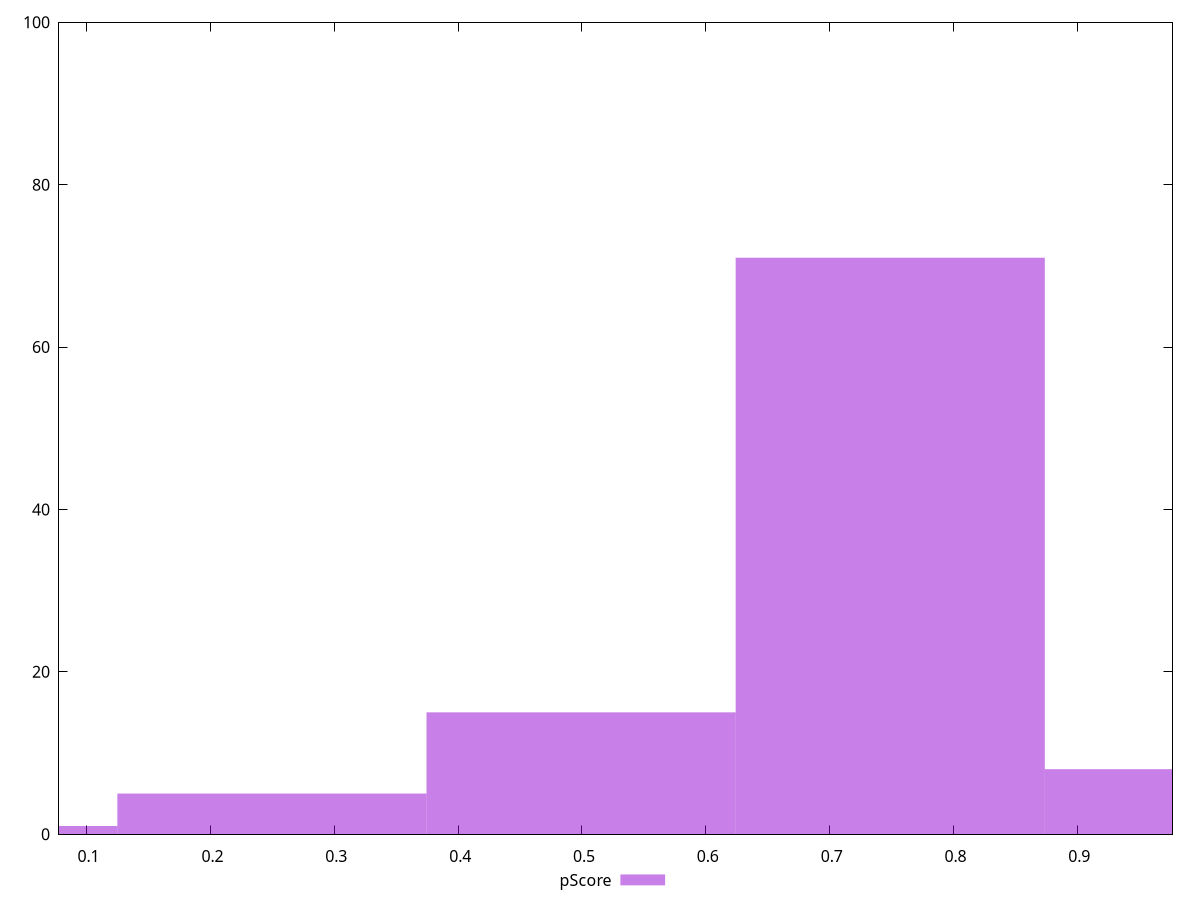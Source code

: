 reset

$pScore <<EOF
0.7489047435804318 71
0.9985396581072424 8
0.4992698290536212 15
0.2496349145268106 5
0 1
EOF

set key outside below
set boxwidth 0.2496349145268106
set xrange [0.07770075251465725:0.97681865720183]
set yrange [0:100]
set trange [0:100]
set style fill transparent solid 0.5 noborder
set terminal svg size 640, 490 enhanced background rgb 'white'
set output "reprap/first-cpu-idle/samples/pages+cached+noexternal+nomedia/pScore/histogram.svg"

plot $pScore title "pScore" with boxes

reset
